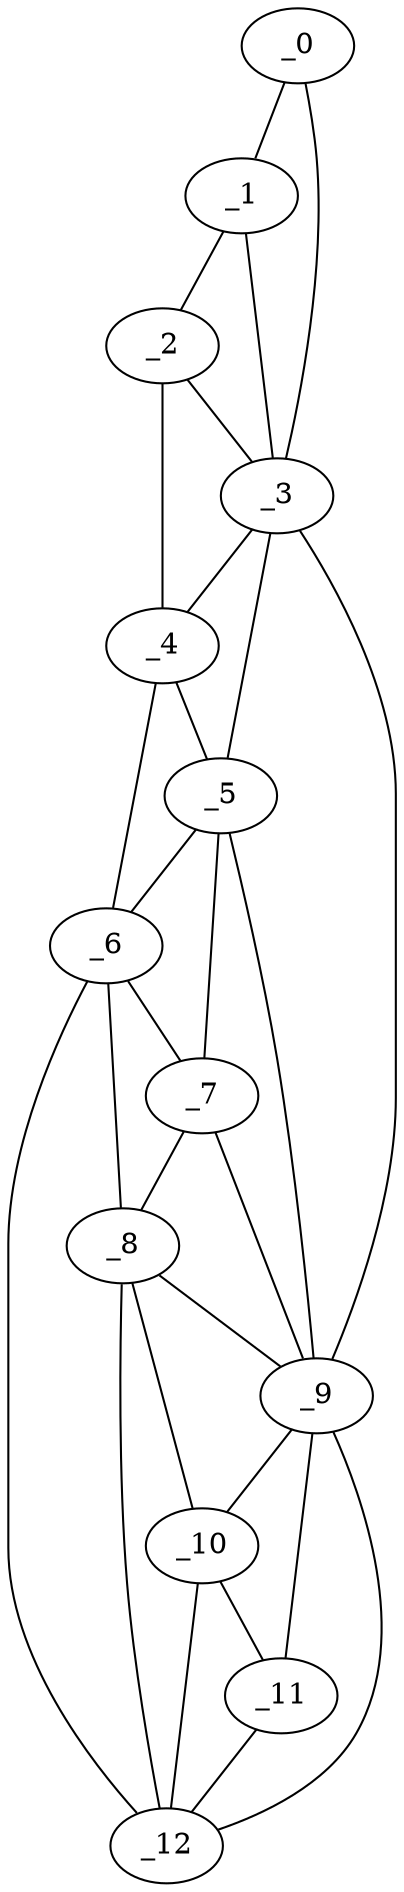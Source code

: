 graph "obj11__285.gxl" {
	_0	 [x=28,
		y=27];
	_1	 [x=28,
		y=39];
	_0 -- _1	 [valence=1];
	_3	 [x=47,
		y=23];
	_0 -- _3	 [valence=1];
	_2	 [x=33,
		y=45];
	_1 -- _2	 [valence=1];
	_1 -- _3	 [valence=2];
	_2 -- _3	 [valence=2];
	_4	 [x=47,
		y=49];
	_2 -- _4	 [valence=1];
	_3 -- _4	 [valence=1];
	_5	 [x=60,
		y=23];
	_3 -- _5	 [valence=2];
	_9	 [x=94,
		y=18];
	_3 -- _9	 [valence=1];
	_4 -- _5	 [valence=2];
	_6	 [x=63,
		y=49];
	_4 -- _6	 [valence=1];
	_5 -- _6	 [valence=2];
	_7	 [x=68,
		y=24];
	_5 -- _7	 [valence=1];
	_5 -- _9	 [valence=2];
	_6 -- _7	 [valence=1];
	_8	 [x=83,
		y=26];
	_6 -- _8	 [valence=2];
	_12	 [x=118,
		y=35];
	_6 -- _12	 [valence=1];
	_7 -- _8	 [valence=2];
	_7 -- _9	 [valence=2];
	_8 -- _9	 [valence=1];
	_10	 [x=94,
		y=23];
	_8 -- _10	 [valence=2];
	_8 -- _12	 [valence=2];
	_9 -- _10	 [valence=2];
	_11	 [x=98,
		y=23];
	_9 -- _11	 [valence=1];
	_9 -- _12	 [valence=1];
	_10 -- _11	 [valence=2];
	_10 -- _12	 [valence=2];
	_11 -- _12	 [valence=2];
}
